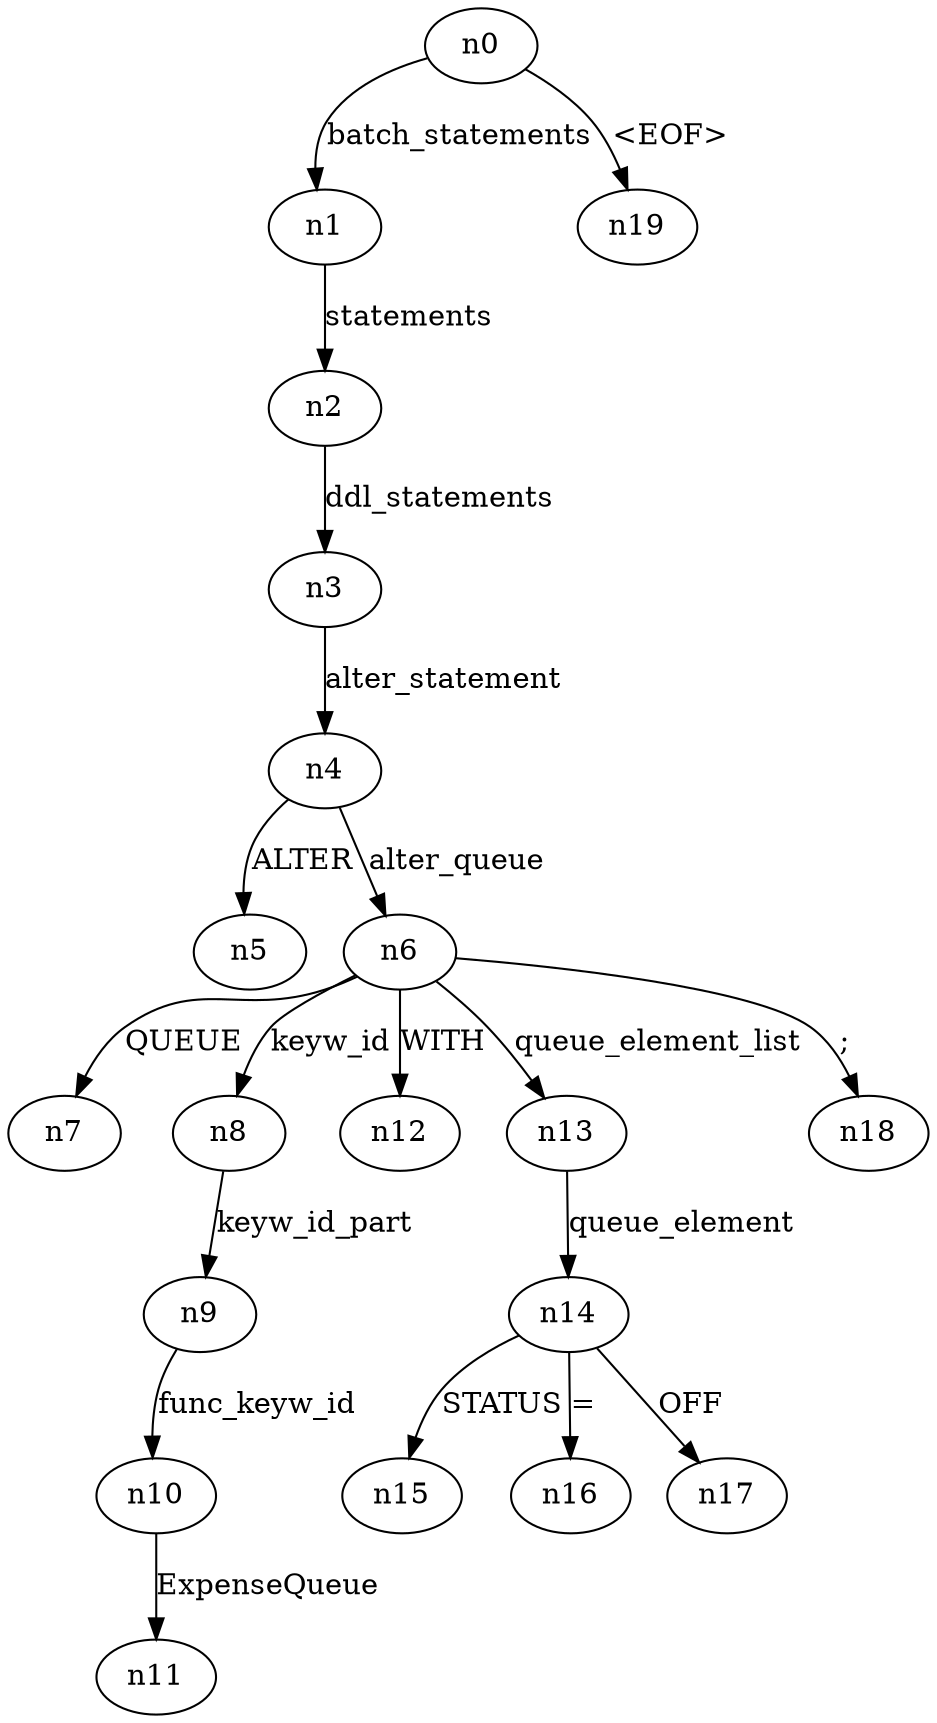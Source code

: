 digraph ParseTree {
  n0 -> n1 [label="batch_statements"];
  n1 -> n2 [label="statements"];
  n2 -> n3 [label="ddl_statements"];
  n3 -> n4 [label="alter_statement"];
  n4 -> n5 [label="ALTER"];
  n4 -> n6 [label="alter_queue"];
  n6 -> n7 [label="QUEUE"];
  n6 -> n8 [label="keyw_id"];
  n8 -> n9 [label="keyw_id_part"];
  n9 -> n10 [label="func_keyw_id"];
  n10 -> n11 [label="ExpenseQueue"];
  n6 -> n12 [label="WITH"];
  n6 -> n13 [label="queue_element_list"];
  n13 -> n14 [label="queue_element"];
  n14 -> n15 [label="STATUS"];
  n14 -> n16 [label="="];
  n14 -> n17 [label="OFF"];
  n6 -> n18 [label=";"];
  n0 -> n19 [label="<EOF>"];
}